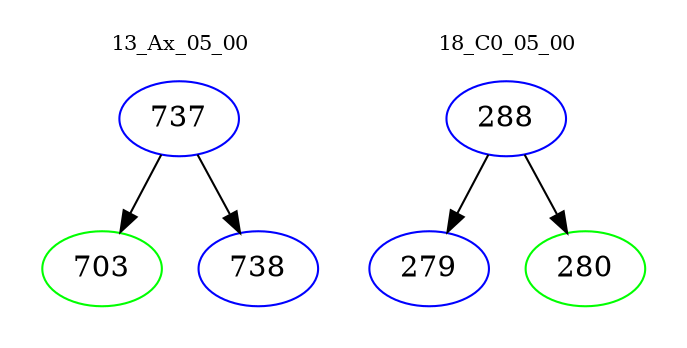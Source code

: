 digraph{
subgraph cluster_0 {
color = white
label = "13_Ax_05_00";
fontsize=10;
T0_737 [label="737", color="blue"]
T0_737 -> T0_703 [color="black"]
T0_703 [label="703", color="green"]
T0_737 -> T0_738 [color="black"]
T0_738 [label="738", color="blue"]
}
subgraph cluster_1 {
color = white
label = "18_C0_05_00";
fontsize=10;
T1_288 [label="288", color="blue"]
T1_288 -> T1_279 [color="black"]
T1_279 [label="279", color="blue"]
T1_288 -> T1_280 [color="black"]
T1_280 [label="280", color="green"]
}
}
